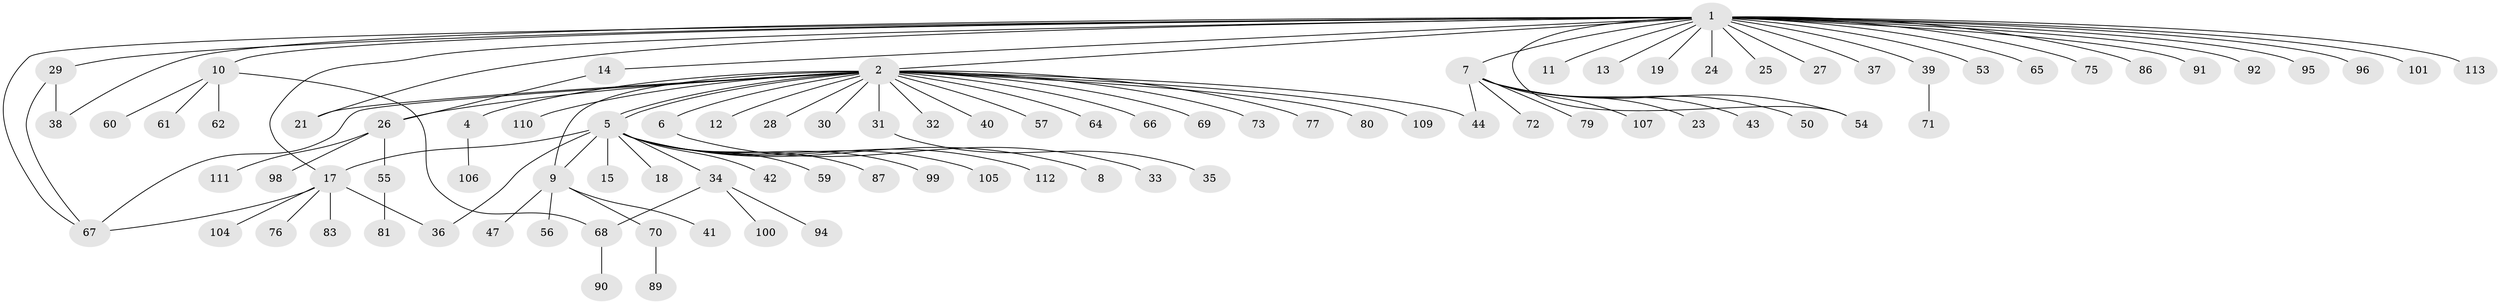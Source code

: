 // original degree distribution, {26: 0.008849557522123894, 25: 0.008849557522123894, 6: 0.035398230088495575, 3: 0.061946902654867256, 16: 0.008849557522123894, 2: 0.168141592920354, 8: 0.017699115044247787, 1: 0.6637168141592921, 4: 0.017699115044247787, 5: 0.008849557522123894}
// Generated by graph-tools (version 1.1) at 2025/41/03/06/25 10:41:45]
// undirected, 90 vertices, 102 edges
graph export_dot {
graph [start="1"]
  node [color=gray90,style=filled];
  1 [super="+3"];
  2 [super="+78"];
  4 [super="+108"];
  5 [super="+84"];
  6;
  7 [super="+22"];
  8;
  9;
  10 [super="+16"];
  11 [super="+102"];
  12;
  13;
  14;
  15 [super="+74"];
  17 [super="+20"];
  18;
  19;
  21 [super="+48"];
  23 [super="+97"];
  24;
  25;
  26 [super="+45"];
  27;
  28;
  29 [super="+46"];
  30;
  31;
  32 [super="+52"];
  33;
  34 [super="+49"];
  35;
  36 [super="+85"];
  37;
  38 [super="+51"];
  39 [super="+88"];
  40;
  41 [super="+63"];
  42;
  43;
  44;
  47;
  50;
  53;
  54;
  55;
  56 [super="+58"];
  57;
  59;
  60;
  61;
  62;
  64;
  65;
  66;
  67 [super="+103"];
  68 [super="+82"];
  69;
  70 [super="+93"];
  71;
  72;
  73;
  75;
  76;
  77;
  79;
  80;
  81;
  83;
  86;
  87;
  89;
  90;
  91;
  92;
  94;
  95;
  96;
  98;
  99;
  100;
  101;
  104;
  105;
  106;
  107;
  109;
  110;
  111;
  112;
  113;
  1 -- 2;
  1 -- 7;
  1 -- 10;
  1 -- 11;
  1 -- 14;
  1 -- 19;
  1 -- 21 [weight=2];
  1 -- 24;
  1 -- 25;
  1 -- 27;
  1 -- 29;
  1 -- 37;
  1 -- 38;
  1 -- 39;
  1 -- 53;
  1 -- 54;
  1 -- 67;
  1 -- 91;
  1 -- 92;
  1 -- 95;
  1 -- 96;
  1 -- 101;
  1 -- 65;
  1 -- 113;
  1 -- 86;
  1 -- 75;
  1 -- 13;
  1 -- 17;
  2 -- 4;
  2 -- 5;
  2 -- 5;
  2 -- 6;
  2 -- 9;
  2 -- 12;
  2 -- 21;
  2 -- 26;
  2 -- 28;
  2 -- 30;
  2 -- 31;
  2 -- 32;
  2 -- 40;
  2 -- 44;
  2 -- 57;
  2 -- 64;
  2 -- 66;
  2 -- 67;
  2 -- 69;
  2 -- 73;
  2 -- 77;
  2 -- 80;
  2 -- 110;
  2 -- 109;
  4 -- 106;
  5 -- 8;
  5 -- 9;
  5 -- 15;
  5 -- 17;
  5 -- 18;
  5 -- 34;
  5 -- 42;
  5 -- 59;
  5 -- 87;
  5 -- 99;
  5 -- 105;
  5 -- 112;
  5 -- 36;
  6 -- 33;
  7 -- 23;
  7 -- 44;
  7 -- 50;
  7 -- 54;
  7 -- 72;
  7 -- 107;
  7 -- 43;
  7 -- 79;
  9 -- 41;
  9 -- 47;
  9 -- 56;
  9 -- 70;
  10 -- 60;
  10 -- 61;
  10 -- 62;
  10 -- 68;
  14 -- 26;
  17 -- 67;
  17 -- 36;
  17 -- 83;
  17 -- 104;
  17 -- 76;
  26 -- 55;
  26 -- 98;
  26 -- 111;
  29 -- 67;
  29 -- 38;
  31 -- 35;
  34 -- 94;
  34 -- 100;
  34 -- 68;
  39 -- 71;
  55 -- 81;
  68 -- 90;
  70 -- 89;
}
